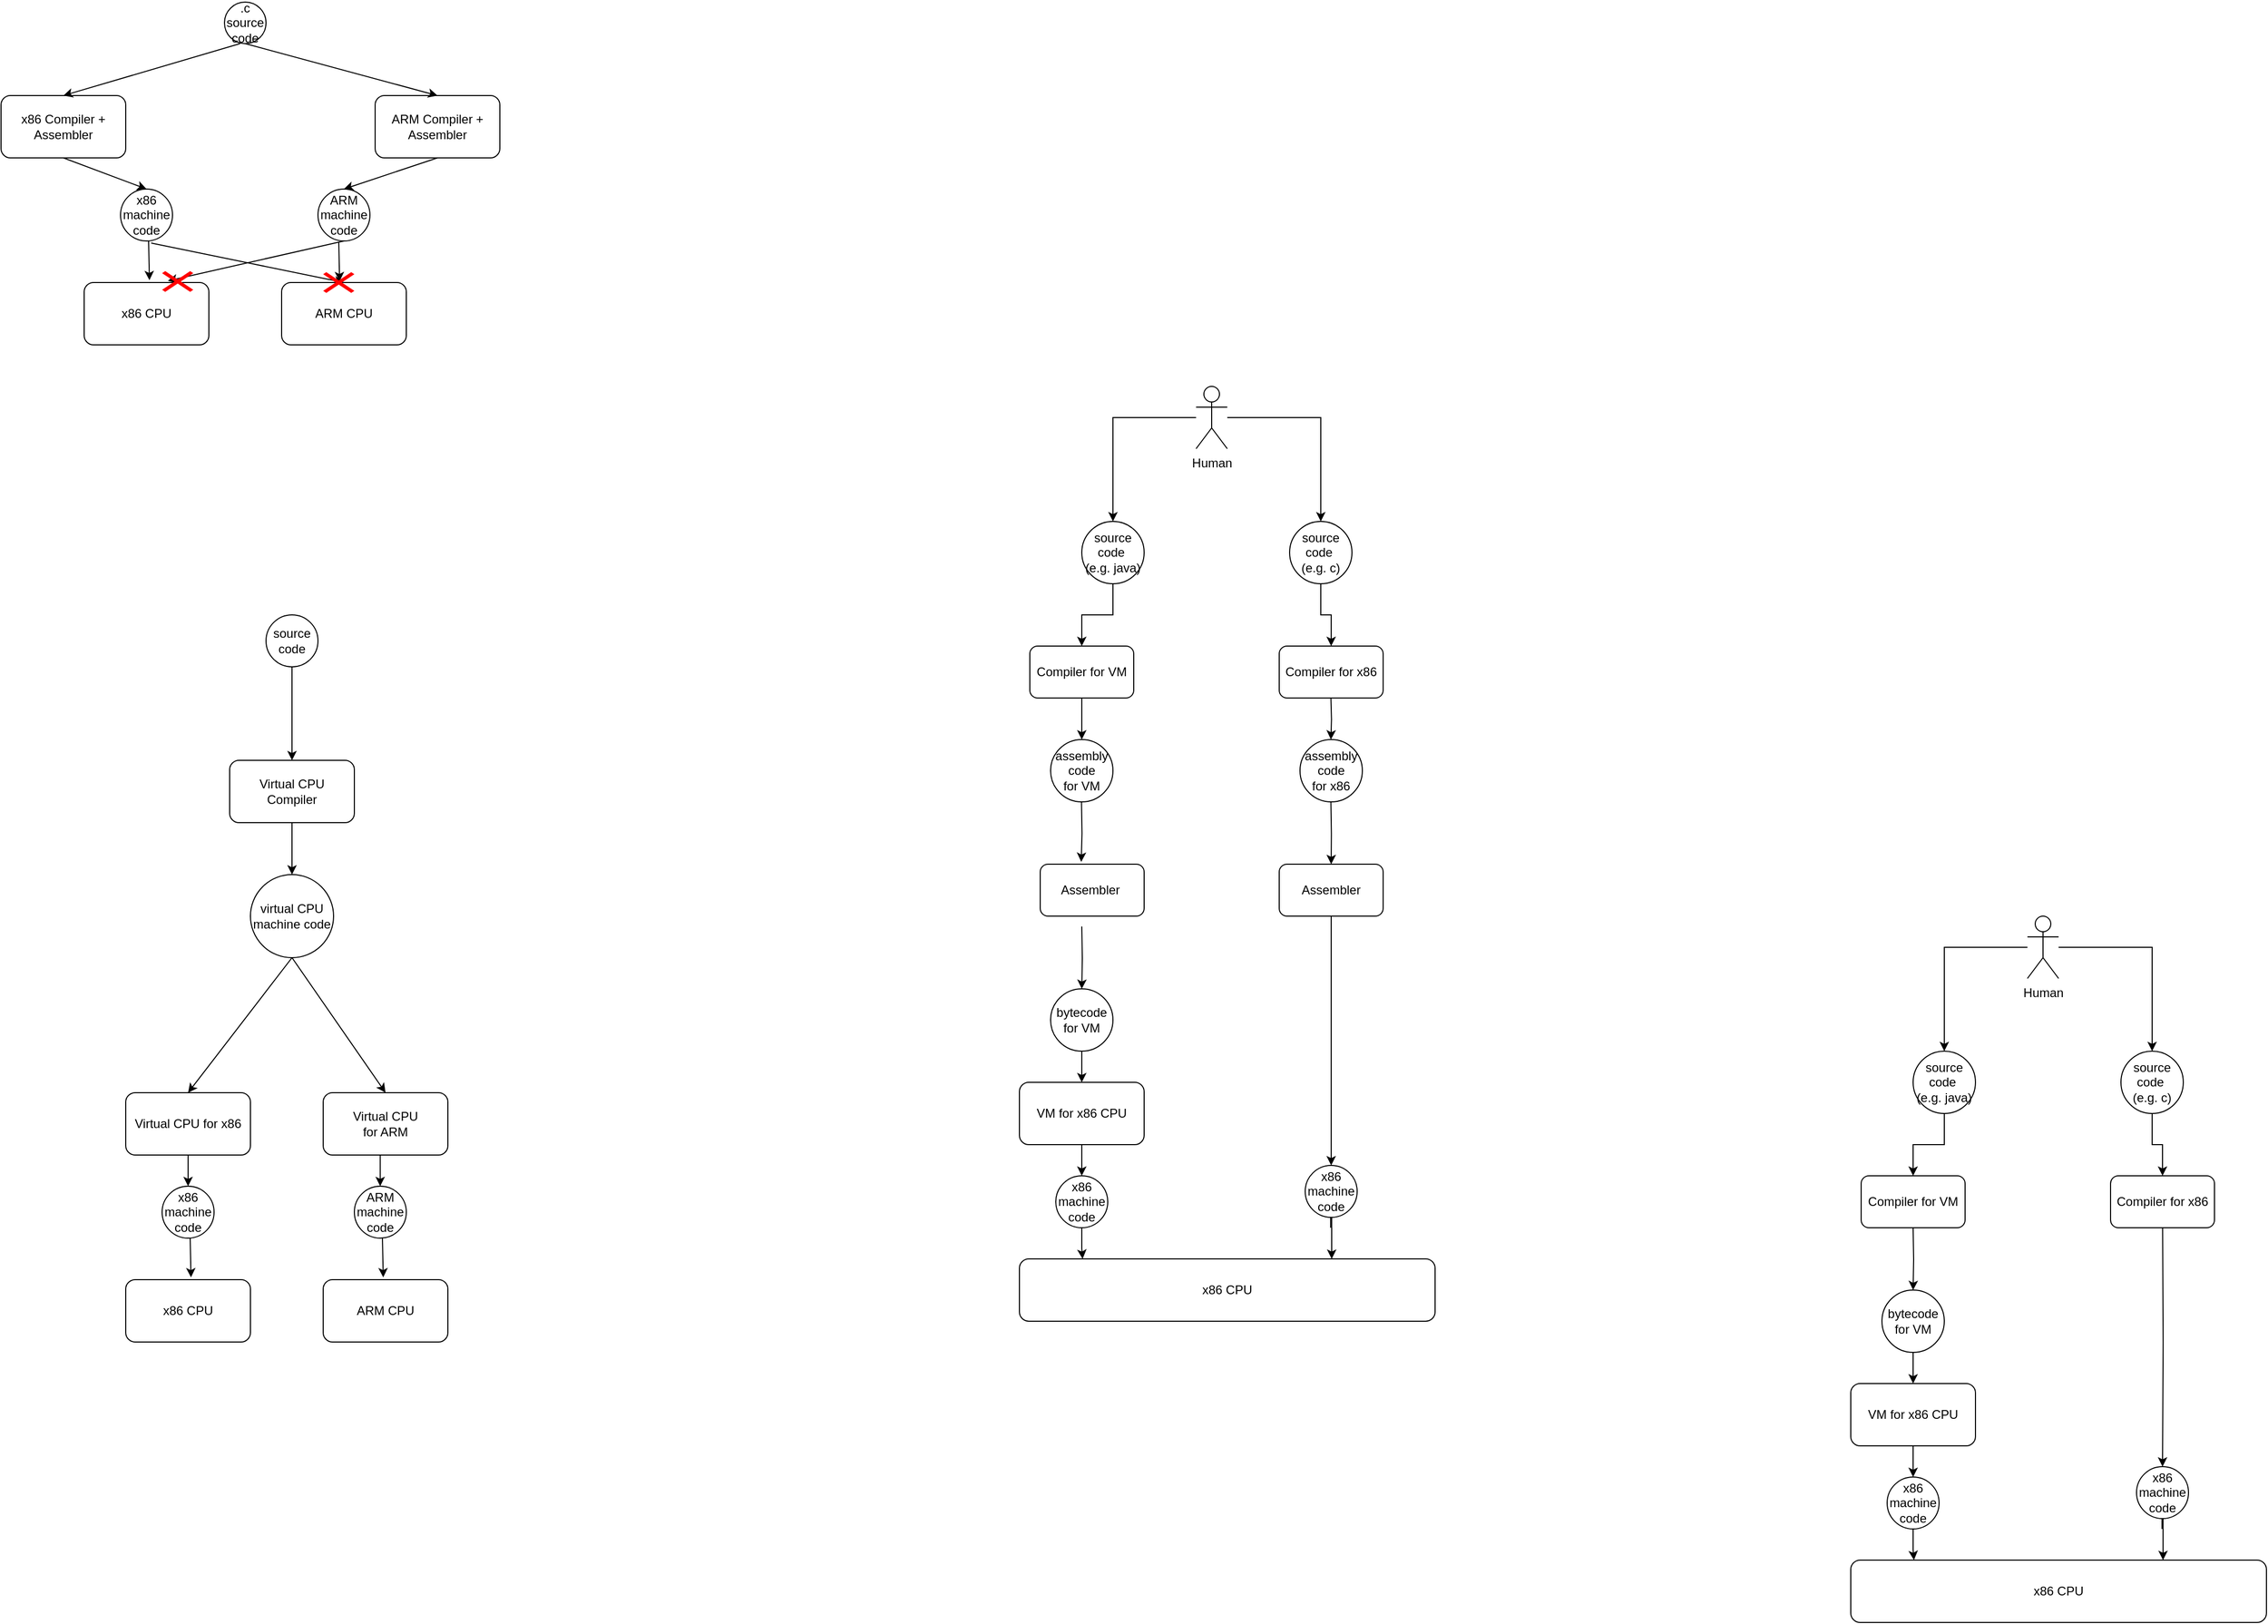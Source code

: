 <mxfile version="23.1.3" type="device">
  <diagram name="Page-1" id="HAl7gbTVeycouMjzi6ih">
    <mxGraphModel dx="1207" dy="1709" grid="1" gridSize="10" guides="1" tooltips="1" connect="1" arrows="1" fold="1" page="1" pageScale="1" pageWidth="850" pageHeight="1100" math="0" shadow="0">
      <root>
        <mxCell id="0" />
        <mxCell id="1" parent="0" />
        <mxCell id="0S8O-3wYfSQXdDGByIvZ-1" value="x86 CPU" style="rounded=1;whiteSpace=wrap;html=1;" vertex="1" parent="1">
          <mxGeometry x="190" y="-40" width="120" height="60" as="geometry" />
        </mxCell>
        <mxCell id="0S8O-3wYfSQXdDGByIvZ-2" value="ARM CPU" style="rounded=1;whiteSpace=wrap;html=1;" vertex="1" parent="1">
          <mxGeometry x="380" y="-40" width="120" height="60" as="geometry" />
        </mxCell>
        <mxCell id="0S8O-3wYfSQXdDGByIvZ-5" value="x86&lt;br&gt;machine&lt;br&gt;code" style="ellipse;whiteSpace=wrap;html=1;aspect=fixed;" vertex="1" parent="1">
          <mxGeometry x="225" y="-130" width="50" height="50" as="geometry" />
        </mxCell>
        <mxCell id="0S8O-3wYfSQXdDGByIvZ-6" value="ARM&lt;br&gt;machine&lt;br&gt;code" style="ellipse;whiteSpace=wrap;html=1;aspect=fixed;" vertex="1" parent="1">
          <mxGeometry x="415" y="-130" width="50" height="50" as="geometry" />
        </mxCell>
        <mxCell id="0S8O-3wYfSQXdDGByIvZ-7" value=".c source code" style="ellipse;whiteSpace=wrap;html=1;aspect=fixed;" vertex="1" parent="1">
          <mxGeometry x="325" y="-310" width="40" height="40" as="geometry" />
        </mxCell>
        <mxCell id="0S8O-3wYfSQXdDGByIvZ-8" value="x86 Compiler + Assembler" style="rounded=1;whiteSpace=wrap;html=1;" vertex="1" parent="1">
          <mxGeometry x="110" y="-220" width="120" height="60" as="geometry" />
        </mxCell>
        <mxCell id="0S8O-3wYfSQXdDGByIvZ-9" value="ARM Compiler + Assembler" style="rounded=1;whiteSpace=wrap;html=1;" vertex="1" parent="1">
          <mxGeometry x="470" y="-220" width="120" height="60" as="geometry" />
        </mxCell>
        <mxCell id="0S8O-3wYfSQXdDGByIvZ-10" value="" style="endArrow=classic;html=1;rounded=0;entryX=0.5;entryY=0;entryDx=0;entryDy=0;" edge="1" parent="1" target="0S8O-3wYfSQXdDGByIvZ-8">
          <mxGeometry width="50" height="50" relative="1" as="geometry">
            <mxPoint x="340" y="-270" as="sourcePoint" />
            <mxPoint x="390" y="-320" as="targetPoint" />
          </mxGeometry>
        </mxCell>
        <mxCell id="0S8O-3wYfSQXdDGByIvZ-11" value="" style="endArrow=classic;html=1;rounded=0;entryX=0.5;entryY=0;entryDx=0;entryDy=0;exitX=0.5;exitY=1;exitDx=0;exitDy=0;" edge="1" parent="1" source="0S8O-3wYfSQXdDGByIvZ-7" target="0S8O-3wYfSQXdDGByIvZ-9">
          <mxGeometry width="50" height="50" relative="1" as="geometry">
            <mxPoint x="350" y="-260" as="sourcePoint" />
            <mxPoint x="180" y="-210" as="targetPoint" />
          </mxGeometry>
        </mxCell>
        <mxCell id="0S8O-3wYfSQXdDGByIvZ-12" value="" style="endArrow=classic;html=1;rounded=0;entryX=0.5;entryY=0;entryDx=0;entryDy=0;" edge="1" parent="1" target="0S8O-3wYfSQXdDGByIvZ-6">
          <mxGeometry width="50" height="50" relative="1" as="geometry">
            <mxPoint x="530" y="-160" as="sourcePoint" />
            <mxPoint x="580" y="-210" as="targetPoint" />
          </mxGeometry>
        </mxCell>
        <mxCell id="0S8O-3wYfSQXdDGByIvZ-13" value="" style="endArrow=classic;html=1;rounded=0;entryX=0.5;entryY=0;entryDx=0;entryDy=0;" edge="1" parent="1" target="0S8O-3wYfSQXdDGByIvZ-5">
          <mxGeometry width="50" height="50" relative="1" as="geometry">
            <mxPoint x="170" y="-160" as="sourcePoint" />
            <mxPoint x="80" y="-130" as="targetPoint" />
          </mxGeometry>
        </mxCell>
        <mxCell id="0S8O-3wYfSQXdDGByIvZ-14" value="" style="endArrow=classic;html=1;rounded=0;entryX=0.59;entryY=-0.037;entryDx=0;entryDy=0;entryPerimeter=0;" edge="1" parent="1">
          <mxGeometry width="50" height="50" relative="1" as="geometry">
            <mxPoint x="252" y="-80" as="sourcePoint" />
            <mxPoint x="252.8" y="-42.22" as="targetPoint" />
          </mxGeometry>
        </mxCell>
        <mxCell id="0S8O-3wYfSQXdDGByIvZ-15" value="" style="endArrow=classic;html=1;rounded=0;entryX=0.59;entryY=-0.037;entryDx=0;entryDy=0;entryPerimeter=0;" edge="1" parent="1">
          <mxGeometry width="50" height="50" relative="1" as="geometry">
            <mxPoint x="435" y="-79" as="sourcePoint" />
            <mxPoint x="435.8" y="-41.22" as="targetPoint" />
          </mxGeometry>
        </mxCell>
        <mxCell id="0S8O-3wYfSQXdDGByIvZ-29" value="" style="endArrow=classic;html=1;rounded=0;entryX=0.671;entryY=-0.027;entryDx=0;entryDy=0;entryPerimeter=0;" edge="1" parent="1" target="0S8O-3wYfSQXdDGByIvZ-1">
          <mxGeometry width="50" height="50" relative="1" as="geometry">
            <mxPoint x="440" y="-80" as="sourcePoint" />
            <mxPoint x="490" y="-130" as="targetPoint" />
          </mxGeometry>
        </mxCell>
        <mxCell id="0S8O-3wYfSQXdDGByIvZ-30" value="" style="endArrow=classic;html=1;rounded=0;" edge="1" parent="1">
          <mxGeometry width="50" height="50" relative="1" as="geometry">
            <mxPoint x="254.5" y="-78" as="sourcePoint" />
            <mxPoint x="440" y="-40" as="targetPoint" />
          </mxGeometry>
        </mxCell>
        <mxCell id="0S8O-3wYfSQXdDGByIvZ-31" value="" style="shape=mxgraph.mockup.markup.redX;fillColor=#ff0000;html=1;shadow=0;whiteSpace=wrap;strokeColor=none;" vertex="1" parent="1">
          <mxGeometry x="265" y="-51" width="30" height="20" as="geometry" />
        </mxCell>
        <mxCell id="0S8O-3wYfSQXdDGByIvZ-33" value="" style="shape=mxgraph.mockup.markup.redX;fillColor=#ff0000;html=1;shadow=0;whiteSpace=wrap;strokeColor=none;" vertex="1" parent="1">
          <mxGeometry x="420" y="-50" width="30" height="20" as="geometry" />
        </mxCell>
        <mxCell id="0S8O-3wYfSQXdDGByIvZ-34" value="x86 CPU" style="rounded=1;whiteSpace=wrap;html=1;" vertex="1" parent="1">
          <mxGeometry x="230" y="920" width="120" height="60" as="geometry" />
        </mxCell>
        <mxCell id="0S8O-3wYfSQXdDGByIvZ-35" value="ARM CPU" style="rounded=1;whiteSpace=wrap;html=1;" vertex="1" parent="1">
          <mxGeometry x="420" y="920" width="120" height="60" as="geometry" />
        </mxCell>
        <mxCell id="0S8O-3wYfSQXdDGByIvZ-51" value="Virtual CPU for x86" style="rounded=1;whiteSpace=wrap;html=1;" vertex="1" parent="1">
          <mxGeometry x="230" y="740" width="120" height="60" as="geometry" />
        </mxCell>
        <mxCell id="0S8O-3wYfSQXdDGByIvZ-52" value="Virtual CPU&lt;br&gt;for ARM" style="rounded=1;whiteSpace=wrap;html=1;" vertex="1" parent="1">
          <mxGeometry x="420" y="740" width="120" height="60" as="geometry" />
        </mxCell>
        <mxCell id="0S8O-3wYfSQXdDGByIvZ-53" value="x86&lt;br&gt;machine&lt;br&gt;code" style="ellipse;whiteSpace=wrap;html=1;aspect=fixed;" vertex="1" parent="1">
          <mxGeometry x="265" y="830" width="50" height="50" as="geometry" />
        </mxCell>
        <mxCell id="0S8O-3wYfSQXdDGByIvZ-54" value="" style="endArrow=classic;html=1;rounded=0;entryX=0.59;entryY=-0.037;entryDx=0;entryDy=0;entryPerimeter=0;" edge="1" parent="1">
          <mxGeometry width="50" height="50" relative="1" as="geometry">
            <mxPoint x="292" y="880" as="sourcePoint" />
            <mxPoint x="292.8" y="917.78" as="targetPoint" />
          </mxGeometry>
        </mxCell>
        <mxCell id="0S8O-3wYfSQXdDGByIvZ-56" value="ARM&lt;br&gt;machine&lt;br&gt;code" style="ellipse;whiteSpace=wrap;html=1;aspect=fixed;" vertex="1" parent="1">
          <mxGeometry x="450" y="830" width="50" height="50" as="geometry" />
        </mxCell>
        <mxCell id="0S8O-3wYfSQXdDGByIvZ-57" value="" style="endArrow=classic;html=1;rounded=0;entryX=0.59;entryY=-0.037;entryDx=0;entryDy=0;entryPerimeter=0;" edge="1" parent="1">
          <mxGeometry width="50" height="50" relative="1" as="geometry">
            <mxPoint x="477" y="880" as="sourcePoint" />
            <mxPoint x="477.8" y="917.78" as="targetPoint" />
          </mxGeometry>
        </mxCell>
        <mxCell id="0S8O-3wYfSQXdDGByIvZ-59" value="virtual CPU machine code" style="ellipse;whiteSpace=wrap;html=1;aspect=fixed;" vertex="1" parent="1">
          <mxGeometry x="350" y="530" width="80" height="80" as="geometry" />
        </mxCell>
        <mxCell id="0S8O-3wYfSQXdDGByIvZ-60" value="" style="endArrow=classic;html=1;rounded=0;entryX=0.5;entryY=0;entryDx=0;entryDy=0;" edge="1" parent="1" target="0S8O-3wYfSQXdDGByIvZ-52">
          <mxGeometry width="50" height="50" relative="1" as="geometry">
            <mxPoint x="390" y="610" as="sourcePoint" />
            <mxPoint x="440" y="560" as="targetPoint" />
          </mxGeometry>
        </mxCell>
        <mxCell id="0S8O-3wYfSQXdDGByIvZ-61" value="" style="endArrow=classic;html=1;rounded=0;entryX=0.5;entryY=0;entryDx=0;entryDy=0;" edge="1" parent="1" target="0S8O-3wYfSQXdDGByIvZ-51">
          <mxGeometry width="50" height="50" relative="1" as="geometry">
            <mxPoint x="390" y="610" as="sourcePoint" />
            <mxPoint x="480" y="740" as="targetPoint" />
          </mxGeometry>
        </mxCell>
        <mxCell id="0S8O-3wYfSQXdDGByIvZ-62" value="" style="endArrow=classic;html=1;rounded=0;entryX=0.5;entryY=0;entryDx=0;entryDy=0;" edge="1" parent="1" target="0S8O-3wYfSQXdDGByIvZ-53">
          <mxGeometry width="50" height="50" relative="1" as="geometry">
            <mxPoint x="290" y="800" as="sourcePoint" />
            <mxPoint x="340" y="750" as="targetPoint" />
          </mxGeometry>
        </mxCell>
        <mxCell id="0S8O-3wYfSQXdDGByIvZ-63" value="" style="endArrow=classic;html=1;rounded=0;entryX=0.5;entryY=0;entryDx=0;entryDy=0;" edge="1" parent="1">
          <mxGeometry width="50" height="50" relative="1" as="geometry">
            <mxPoint x="474.86" y="800" as="sourcePoint" />
            <mxPoint x="474.86" y="830" as="targetPoint" />
          </mxGeometry>
        </mxCell>
        <mxCell id="0S8O-3wYfSQXdDGByIvZ-64" value="Virtual CPU&lt;br&gt;Compiler" style="rounded=1;whiteSpace=wrap;html=1;" vertex="1" parent="1">
          <mxGeometry x="330" y="420" width="120" height="60" as="geometry" />
        </mxCell>
        <mxCell id="0S8O-3wYfSQXdDGByIvZ-65" value="" style="endArrow=classic;html=1;rounded=0;entryX=0.5;entryY=0;entryDx=0;entryDy=0;" edge="1" parent="1" target="0S8O-3wYfSQXdDGByIvZ-59">
          <mxGeometry width="50" height="50" relative="1" as="geometry">
            <mxPoint x="390" y="480" as="sourcePoint" />
            <mxPoint x="520" y="500" as="targetPoint" />
          </mxGeometry>
        </mxCell>
        <mxCell id="0S8O-3wYfSQXdDGByIvZ-67" style="edgeStyle=orthogonalEdgeStyle;rounded=0;orthogonalLoop=1;jettySize=auto;html=1;entryX=0.5;entryY=0;entryDx=0;entryDy=0;" edge="1" parent="1" source="0S8O-3wYfSQXdDGByIvZ-66" target="0S8O-3wYfSQXdDGByIvZ-64">
          <mxGeometry relative="1" as="geometry" />
        </mxCell>
        <mxCell id="0S8O-3wYfSQXdDGByIvZ-66" value="source code" style="ellipse;whiteSpace=wrap;html=1;aspect=fixed;" vertex="1" parent="1">
          <mxGeometry x="365" y="280" width="50" height="50" as="geometry" />
        </mxCell>
        <mxCell id="0S8O-3wYfSQXdDGByIvZ-68" value="x86 CPU" style="rounded=1;whiteSpace=wrap;html=1;" vertex="1" parent="1">
          <mxGeometry x="1090" y="900" width="400" height="60" as="geometry" />
        </mxCell>
        <mxCell id="0S8O-3wYfSQXdDGByIvZ-69" value="x86&lt;br&gt;machine&lt;br&gt;code" style="ellipse;whiteSpace=wrap;html=1;aspect=fixed;" vertex="1" parent="1">
          <mxGeometry x="1125" y="820" width="50" height="50" as="geometry" />
        </mxCell>
        <mxCell id="0S8O-3wYfSQXdDGByIvZ-71" style="edgeStyle=orthogonalEdgeStyle;rounded=0;orthogonalLoop=1;jettySize=auto;html=1;entryX=0.5;entryY=0;entryDx=0;entryDy=0;" edge="1" parent="1" source="0S8O-3wYfSQXdDGByIvZ-70" target="0S8O-3wYfSQXdDGByIvZ-69">
          <mxGeometry relative="1" as="geometry" />
        </mxCell>
        <mxCell id="0S8O-3wYfSQXdDGByIvZ-70" value="VM for x86 CPU" style="rounded=1;whiteSpace=wrap;html=1;" vertex="1" parent="1">
          <mxGeometry x="1090" y="730" width="120" height="60" as="geometry" />
        </mxCell>
        <mxCell id="0S8O-3wYfSQXdDGByIvZ-74" style="edgeStyle=orthogonalEdgeStyle;rounded=0;orthogonalLoop=1;jettySize=auto;html=1;" edge="1" parent="1" source="0S8O-3wYfSQXdDGByIvZ-73" target="0S8O-3wYfSQXdDGByIvZ-70">
          <mxGeometry relative="1" as="geometry" />
        </mxCell>
        <mxCell id="0S8O-3wYfSQXdDGByIvZ-73" value="bytecode&lt;br&gt;for VM" style="ellipse;whiteSpace=wrap;html=1;aspect=fixed;" vertex="1" parent="1">
          <mxGeometry x="1120" y="640" width="60" height="60" as="geometry" />
        </mxCell>
        <mxCell id="0S8O-3wYfSQXdDGByIvZ-76" style="edgeStyle=orthogonalEdgeStyle;rounded=0;orthogonalLoop=1;jettySize=auto;html=1;entryX=0.152;entryY=-0.001;entryDx=0;entryDy=0;entryPerimeter=0;" edge="1" parent="1" source="0S8O-3wYfSQXdDGByIvZ-69" target="0S8O-3wYfSQXdDGByIvZ-68">
          <mxGeometry relative="1" as="geometry" />
        </mxCell>
        <mxCell id="0S8O-3wYfSQXdDGByIvZ-80" style="edgeStyle=orthogonalEdgeStyle;rounded=0;orthogonalLoop=1;jettySize=auto;html=1;entryX=0.5;entryY=0;entryDx=0;entryDy=0;" edge="1" parent="1" target="0S8O-3wYfSQXdDGByIvZ-73">
          <mxGeometry relative="1" as="geometry">
            <mxPoint x="1150" y="580" as="sourcePoint" />
          </mxGeometry>
        </mxCell>
        <mxCell id="0S8O-3wYfSQXdDGByIvZ-89" style="edgeStyle=orthogonalEdgeStyle;rounded=0;orthogonalLoop=1;jettySize=auto;html=1;entryX=0.5;entryY=0;entryDx=0;entryDy=0;" edge="1" parent="1" source="0S8O-3wYfSQXdDGByIvZ-81" target="0S8O-3wYfSQXdDGByIvZ-88">
          <mxGeometry relative="1" as="geometry" />
        </mxCell>
        <mxCell id="0S8O-3wYfSQXdDGByIvZ-81" value="Compiler for VM" style="rounded=1;whiteSpace=wrap;html=1;" vertex="1" parent="1">
          <mxGeometry x="1100" y="310" width="100" height="50" as="geometry" />
        </mxCell>
        <mxCell id="0S8O-3wYfSQXdDGByIvZ-83" style="edgeStyle=orthogonalEdgeStyle;rounded=0;orthogonalLoop=1;jettySize=auto;html=1;" edge="1" parent="1" source="0S8O-3wYfSQXdDGByIvZ-82">
          <mxGeometry relative="1" as="geometry">
            <mxPoint x="1390" y="810" as="targetPoint" />
          </mxGeometry>
        </mxCell>
        <mxCell id="0S8O-3wYfSQXdDGByIvZ-82" value="Assembler" style="rounded=1;whiteSpace=wrap;html=1;" vertex="1" parent="1">
          <mxGeometry x="1340" y="520" width="100" height="50" as="geometry" />
        </mxCell>
        <mxCell id="0S8O-3wYfSQXdDGByIvZ-84" value="x86&lt;br&gt;machine&lt;br&gt;code" style="ellipse;whiteSpace=wrap;html=1;aspect=fixed;" vertex="1" parent="1">
          <mxGeometry x="1365" y="810" width="50" height="50" as="geometry" />
        </mxCell>
        <mxCell id="0S8O-3wYfSQXdDGByIvZ-85" style="edgeStyle=orthogonalEdgeStyle;rounded=0;orthogonalLoop=1;jettySize=auto;html=1;entryX=0.152;entryY=-0.001;entryDx=0;entryDy=0;entryPerimeter=0;" edge="1" parent="1">
          <mxGeometry relative="1" as="geometry">
            <mxPoint x="1389.5" y="870" as="sourcePoint" />
            <mxPoint x="1390.5" y="900" as="targetPoint" />
            <Array as="points">
              <mxPoint x="1390" y="860" />
              <mxPoint x="1391" y="860" />
            </Array>
          </mxGeometry>
        </mxCell>
        <mxCell id="0S8O-3wYfSQXdDGByIvZ-87" value="Assembler&amp;nbsp;" style="rounded=1;whiteSpace=wrap;html=1;" vertex="1" parent="1">
          <mxGeometry x="1110" y="520" width="100" height="50" as="geometry" />
        </mxCell>
        <mxCell id="0S8O-3wYfSQXdDGByIvZ-88" value="assembly code&lt;br&gt;for VM" style="ellipse;whiteSpace=wrap;html=1;aspect=fixed;" vertex="1" parent="1">
          <mxGeometry x="1120" y="400" width="60" height="60" as="geometry" />
        </mxCell>
        <mxCell id="0S8O-3wYfSQXdDGByIvZ-90" style="edgeStyle=orthogonalEdgeStyle;rounded=0;orthogonalLoop=1;jettySize=auto;html=1;entryX=0.395;entryY=-0.045;entryDx=0;entryDy=0;entryPerimeter=0;" edge="1" parent="1" target="0S8O-3wYfSQXdDGByIvZ-87">
          <mxGeometry relative="1" as="geometry">
            <mxPoint x="1149.74" y="460" as="sourcePoint" />
            <mxPoint x="1149.74" y="500" as="targetPoint" />
          </mxGeometry>
        </mxCell>
        <mxCell id="0S8O-3wYfSQXdDGByIvZ-91" value="Compiler for x86" style="rounded=1;whiteSpace=wrap;html=1;" vertex="1" parent="1">
          <mxGeometry x="1340" y="310" width="100" height="50" as="geometry" />
        </mxCell>
        <mxCell id="0S8O-3wYfSQXdDGByIvZ-92" value="assembly code&lt;br&gt;for x86" style="ellipse;whiteSpace=wrap;html=1;aspect=fixed;" vertex="1" parent="1">
          <mxGeometry x="1360" y="400" width="60" height="60" as="geometry" />
        </mxCell>
        <mxCell id="0S8O-3wYfSQXdDGByIvZ-93" style="edgeStyle=orthogonalEdgeStyle;rounded=0;orthogonalLoop=1;jettySize=auto;html=1;entryX=0.5;entryY=0;entryDx=0;entryDy=0;" edge="1" parent="1">
          <mxGeometry relative="1" as="geometry">
            <mxPoint x="1389.75" y="360" as="sourcePoint" />
            <mxPoint x="1389.75" y="400" as="targetPoint" />
          </mxGeometry>
        </mxCell>
        <mxCell id="0S8O-3wYfSQXdDGByIvZ-94" style="edgeStyle=orthogonalEdgeStyle;rounded=0;orthogonalLoop=1;jettySize=auto;html=1;entryX=0.5;entryY=0;entryDx=0;entryDy=0;" edge="1" parent="1" target="0S8O-3wYfSQXdDGByIvZ-82">
          <mxGeometry relative="1" as="geometry">
            <mxPoint x="1389.73" y="460" as="sourcePoint" />
            <mxPoint x="1389.73" y="500" as="targetPoint" />
          </mxGeometry>
        </mxCell>
        <mxCell id="0S8O-3wYfSQXdDGByIvZ-101" style="edgeStyle=orthogonalEdgeStyle;rounded=0;orthogonalLoop=1;jettySize=auto;html=1;" edge="1" parent="1" source="0S8O-3wYfSQXdDGByIvZ-97" target="0S8O-3wYfSQXdDGByIvZ-99">
          <mxGeometry relative="1" as="geometry" />
        </mxCell>
        <mxCell id="0S8O-3wYfSQXdDGByIvZ-102" style="edgeStyle=orthogonalEdgeStyle;rounded=0;orthogonalLoop=1;jettySize=auto;html=1;entryX=0.5;entryY=0;entryDx=0;entryDy=0;" edge="1" parent="1" source="0S8O-3wYfSQXdDGByIvZ-97" target="0S8O-3wYfSQXdDGByIvZ-100">
          <mxGeometry relative="1" as="geometry" />
        </mxCell>
        <mxCell id="0S8O-3wYfSQXdDGByIvZ-97" value="Human" style="shape=umlActor;verticalLabelPosition=bottom;verticalAlign=top;html=1;outlineConnect=0;" vertex="1" parent="1">
          <mxGeometry x="1260" y="60" width="30" height="60" as="geometry" />
        </mxCell>
        <mxCell id="0S8O-3wYfSQXdDGByIvZ-103" style="edgeStyle=orthogonalEdgeStyle;rounded=0;orthogonalLoop=1;jettySize=auto;html=1;entryX=0.5;entryY=0;entryDx=0;entryDy=0;" edge="1" parent="1" source="0S8O-3wYfSQXdDGByIvZ-99" target="0S8O-3wYfSQXdDGByIvZ-81">
          <mxGeometry relative="1" as="geometry" />
        </mxCell>
        <mxCell id="0S8O-3wYfSQXdDGByIvZ-99" value="source code&amp;nbsp;&lt;br&gt;(e.g. java)" style="ellipse;whiteSpace=wrap;html=1;aspect=fixed;" vertex="1" parent="1">
          <mxGeometry x="1150" y="190" width="60" height="60" as="geometry" />
        </mxCell>
        <mxCell id="0S8O-3wYfSQXdDGByIvZ-104" style="edgeStyle=orthogonalEdgeStyle;rounded=0;orthogonalLoop=1;jettySize=auto;html=1;entryX=0.5;entryY=0;entryDx=0;entryDy=0;" edge="1" parent="1" source="0S8O-3wYfSQXdDGByIvZ-100" target="0S8O-3wYfSQXdDGByIvZ-91">
          <mxGeometry relative="1" as="geometry" />
        </mxCell>
        <mxCell id="0S8O-3wYfSQXdDGByIvZ-100" value="source code&amp;nbsp;&lt;br&gt;(e.g. c)" style="ellipse;whiteSpace=wrap;html=1;aspect=fixed;" vertex="1" parent="1">
          <mxGeometry x="1350" y="190" width="60" height="60" as="geometry" />
        </mxCell>
        <mxCell id="0S8O-3wYfSQXdDGByIvZ-105" value="x86 CPU" style="rounded=1;whiteSpace=wrap;html=1;" vertex="1" parent="1">
          <mxGeometry x="1890" y="1190" width="400" height="60" as="geometry" />
        </mxCell>
        <mxCell id="0S8O-3wYfSQXdDGByIvZ-106" value="x86&lt;br&gt;machine&lt;br&gt;code" style="ellipse;whiteSpace=wrap;html=1;aspect=fixed;" vertex="1" parent="1">
          <mxGeometry x="1925" y="1110" width="50" height="50" as="geometry" />
        </mxCell>
        <mxCell id="0S8O-3wYfSQXdDGByIvZ-107" style="edgeStyle=orthogonalEdgeStyle;rounded=0;orthogonalLoop=1;jettySize=auto;html=1;entryX=0.5;entryY=0;entryDx=0;entryDy=0;" edge="1" parent="1" source="0S8O-3wYfSQXdDGByIvZ-108" target="0S8O-3wYfSQXdDGByIvZ-106">
          <mxGeometry relative="1" as="geometry" />
        </mxCell>
        <mxCell id="0S8O-3wYfSQXdDGByIvZ-108" value="VM for x86 CPU" style="rounded=1;whiteSpace=wrap;html=1;" vertex="1" parent="1">
          <mxGeometry x="1890" y="1020" width="120" height="60" as="geometry" />
        </mxCell>
        <mxCell id="0S8O-3wYfSQXdDGByIvZ-109" style="edgeStyle=orthogonalEdgeStyle;rounded=0;orthogonalLoop=1;jettySize=auto;html=1;" edge="1" parent="1" source="0S8O-3wYfSQXdDGByIvZ-110" target="0S8O-3wYfSQXdDGByIvZ-108">
          <mxGeometry relative="1" as="geometry" />
        </mxCell>
        <mxCell id="0S8O-3wYfSQXdDGByIvZ-110" value="bytecode&lt;br&gt;for VM" style="ellipse;whiteSpace=wrap;html=1;aspect=fixed;" vertex="1" parent="1">
          <mxGeometry x="1920" y="930" width="60" height="60" as="geometry" />
        </mxCell>
        <mxCell id="0S8O-3wYfSQXdDGByIvZ-111" style="edgeStyle=orthogonalEdgeStyle;rounded=0;orthogonalLoop=1;jettySize=auto;html=1;entryX=0.152;entryY=-0.001;entryDx=0;entryDy=0;entryPerimeter=0;" edge="1" parent="1" source="0S8O-3wYfSQXdDGByIvZ-106" target="0S8O-3wYfSQXdDGByIvZ-105">
          <mxGeometry relative="1" as="geometry" />
        </mxCell>
        <mxCell id="0S8O-3wYfSQXdDGByIvZ-112" style="edgeStyle=orthogonalEdgeStyle;rounded=0;orthogonalLoop=1;jettySize=auto;html=1;entryX=0.5;entryY=0;entryDx=0;entryDy=0;" edge="1" parent="1" target="0S8O-3wYfSQXdDGByIvZ-110">
          <mxGeometry relative="1" as="geometry">
            <mxPoint x="1950" y="870" as="sourcePoint" />
          </mxGeometry>
        </mxCell>
        <mxCell id="0S8O-3wYfSQXdDGByIvZ-114" value="Compiler for VM" style="rounded=1;whiteSpace=wrap;html=1;" vertex="1" parent="1">
          <mxGeometry x="1900" y="820" width="100" height="50" as="geometry" />
        </mxCell>
        <mxCell id="0S8O-3wYfSQXdDGByIvZ-115" style="edgeStyle=orthogonalEdgeStyle;rounded=0;orthogonalLoop=1;jettySize=auto;html=1;" edge="1" parent="1">
          <mxGeometry relative="1" as="geometry">
            <mxPoint x="2190" y="1100" as="targetPoint" />
            <mxPoint x="2190.059" y="860" as="sourcePoint" />
          </mxGeometry>
        </mxCell>
        <mxCell id="0S8O-3wYfSQXdDGByIvZ-117" value="x86&lt;br&gt;machine&lt;br&gt;code" style="ellipse;whiteSpace=wrap;html=1;aspect=fixed;" vertex="1" parent="1">
          <mxGeometry x="2165" y="1100" width="50" height="50" as="geometry" />
        </mxCell>
        <mxCell id="0S8O-3wYfSQXdDGByIvZ-118" style="edgeStyle=orthogonalEdgeStyle;rounded=0;orthogonalLoop=1;jettySize=auto;html=1;entryX=0.152;entryY=-0.001;entryDx=0;entryDy=0;entryPerimeter=0;" edge="1" parent="1">
          <mxGeometry relative="1" as="geometry">
            <mxPoint x="2189.5" y="1160" as="sourcePoint" />
            <mxPoint x="2190.5" y="1190" as="targetPoint" />
            <Array as="points">
              <mxPoint x="2190" y="1150" />
              <mxPoint x="2191" y="1150" />
            </Array>
          </mxGeometry>
        </mxCell>
        <mxCell id="0S8O-3wYfSQXdDGByIvZ-122" value="Compiler for x86" style="rounded=1;whiteSpace=wrap;html=1;" vertex="1" parent="1">
          <mxGeometry x="2140" y="820" width="100" height="50" as="geometry" />
        </mxCell>
        <mxCell id="0S8O-3wYfSQXdDGByIvZ-126" style="edgeStyle=orthogonalEdgeStyle;rounded=0;orthogonalLoop=1;jettySize=auto;html=1;" edge="1" parent="1" source="0S8O-3wYfSQXdDGByIvZ-128" target="0S8O-3wYfSQXdDGByIvZ-130">
          <mxGeometry relative="1" as="geometry" />
        </mxCell>
        <mxCell id="0S8O-3wYfSQXdDGByIvZ-127" style="edgeStyle=orthogonalEdgeStyle;rounded=0;orthogonalLoop=1;jettySize=auto;html=1;entryX=0.5;entryY=0;entryDx=0;entryDy=0;" edge="1" parent="1" source="0S8O-3wYfSQXdDGByIvZ-128" target="0S8O-3wYfSQXdDGByIvZ-132">
          <mxGeometry relative="1" as="geometry" />
        </mxCell>
        <mxCell id="0S8O-3wYfSQXdDGByIvZ-128" value="Human" style="shape=umlActor;verticalLabelPosition=bottom;verticalAlign=top;html=1;outlineConnect=0;" vertex="1" parent="1">
          <mxGeometry x="2060" y="570" width="30" height="60" as="geometry" />
        </mxCell>
        <mxCell id="0S8O-3wYfSQXdDGByIvZ-129" style="edgeStyle=orthogonalEdgeStyle;rounded=0;orthogonalLoop=1;jettySize=auto;html=1;entryX=0.5;entryY=0;entryDx=0;entryDy=0;" edge="1" parent="1" source="0S8O-3wYfSQXdDGByIvZ-130" target="0S8O-3wYfSQXdDGByIvZ-114">
          <mxGeometry relative="1" as="geometry" />
        </mxCell>
        <mxCell id="0S8O-3wYfSQXdDGByIvZ-130" value="source code&amp;nbsp;&lt;br&gt;(e.g. java)" style="ellipse;whiteSpace=wrap;html=1;aspect=fixed;" vertex="1" parent="1">
          <mxGeometry x="1950" y="700" width="60" height="60" as="geometry" />
        </mxCell>
        <mxCell id="0S8O-3wYfSQXdDGByIvZ-131" style="edgeStyle=orthogonalEdgeStyle;rounded=0;orthogonalLoop=1;jettySize=auto;html=1;entryX=0.5;entryY=0;entryDx=0;entryDy=0;" edge="1" parent="1" source="0S8O-3wYfSQXdDGByIvZ-132" target="0S8O-3wYfSQXdDGByIvZ-122">
          <mxGeometry relative="1" as="geometry" />
        </mxCell>
        <mxCell id="0S8O-3wYfSQXdDGByIvZ-132" value="source code&amp;nbsp;&lt;br&gt;(e.g. c)" style="ellipse;whiteSpace=wrap;html=1;aspect=fixed;" vertex="1" parent="1">
          <mxGeometry x="2150" y="700" width="60" height="60" as="geometry" />
        </mxCell>
      </root>
    </mxGraphModel>
  </diagram>
</mxfile>
